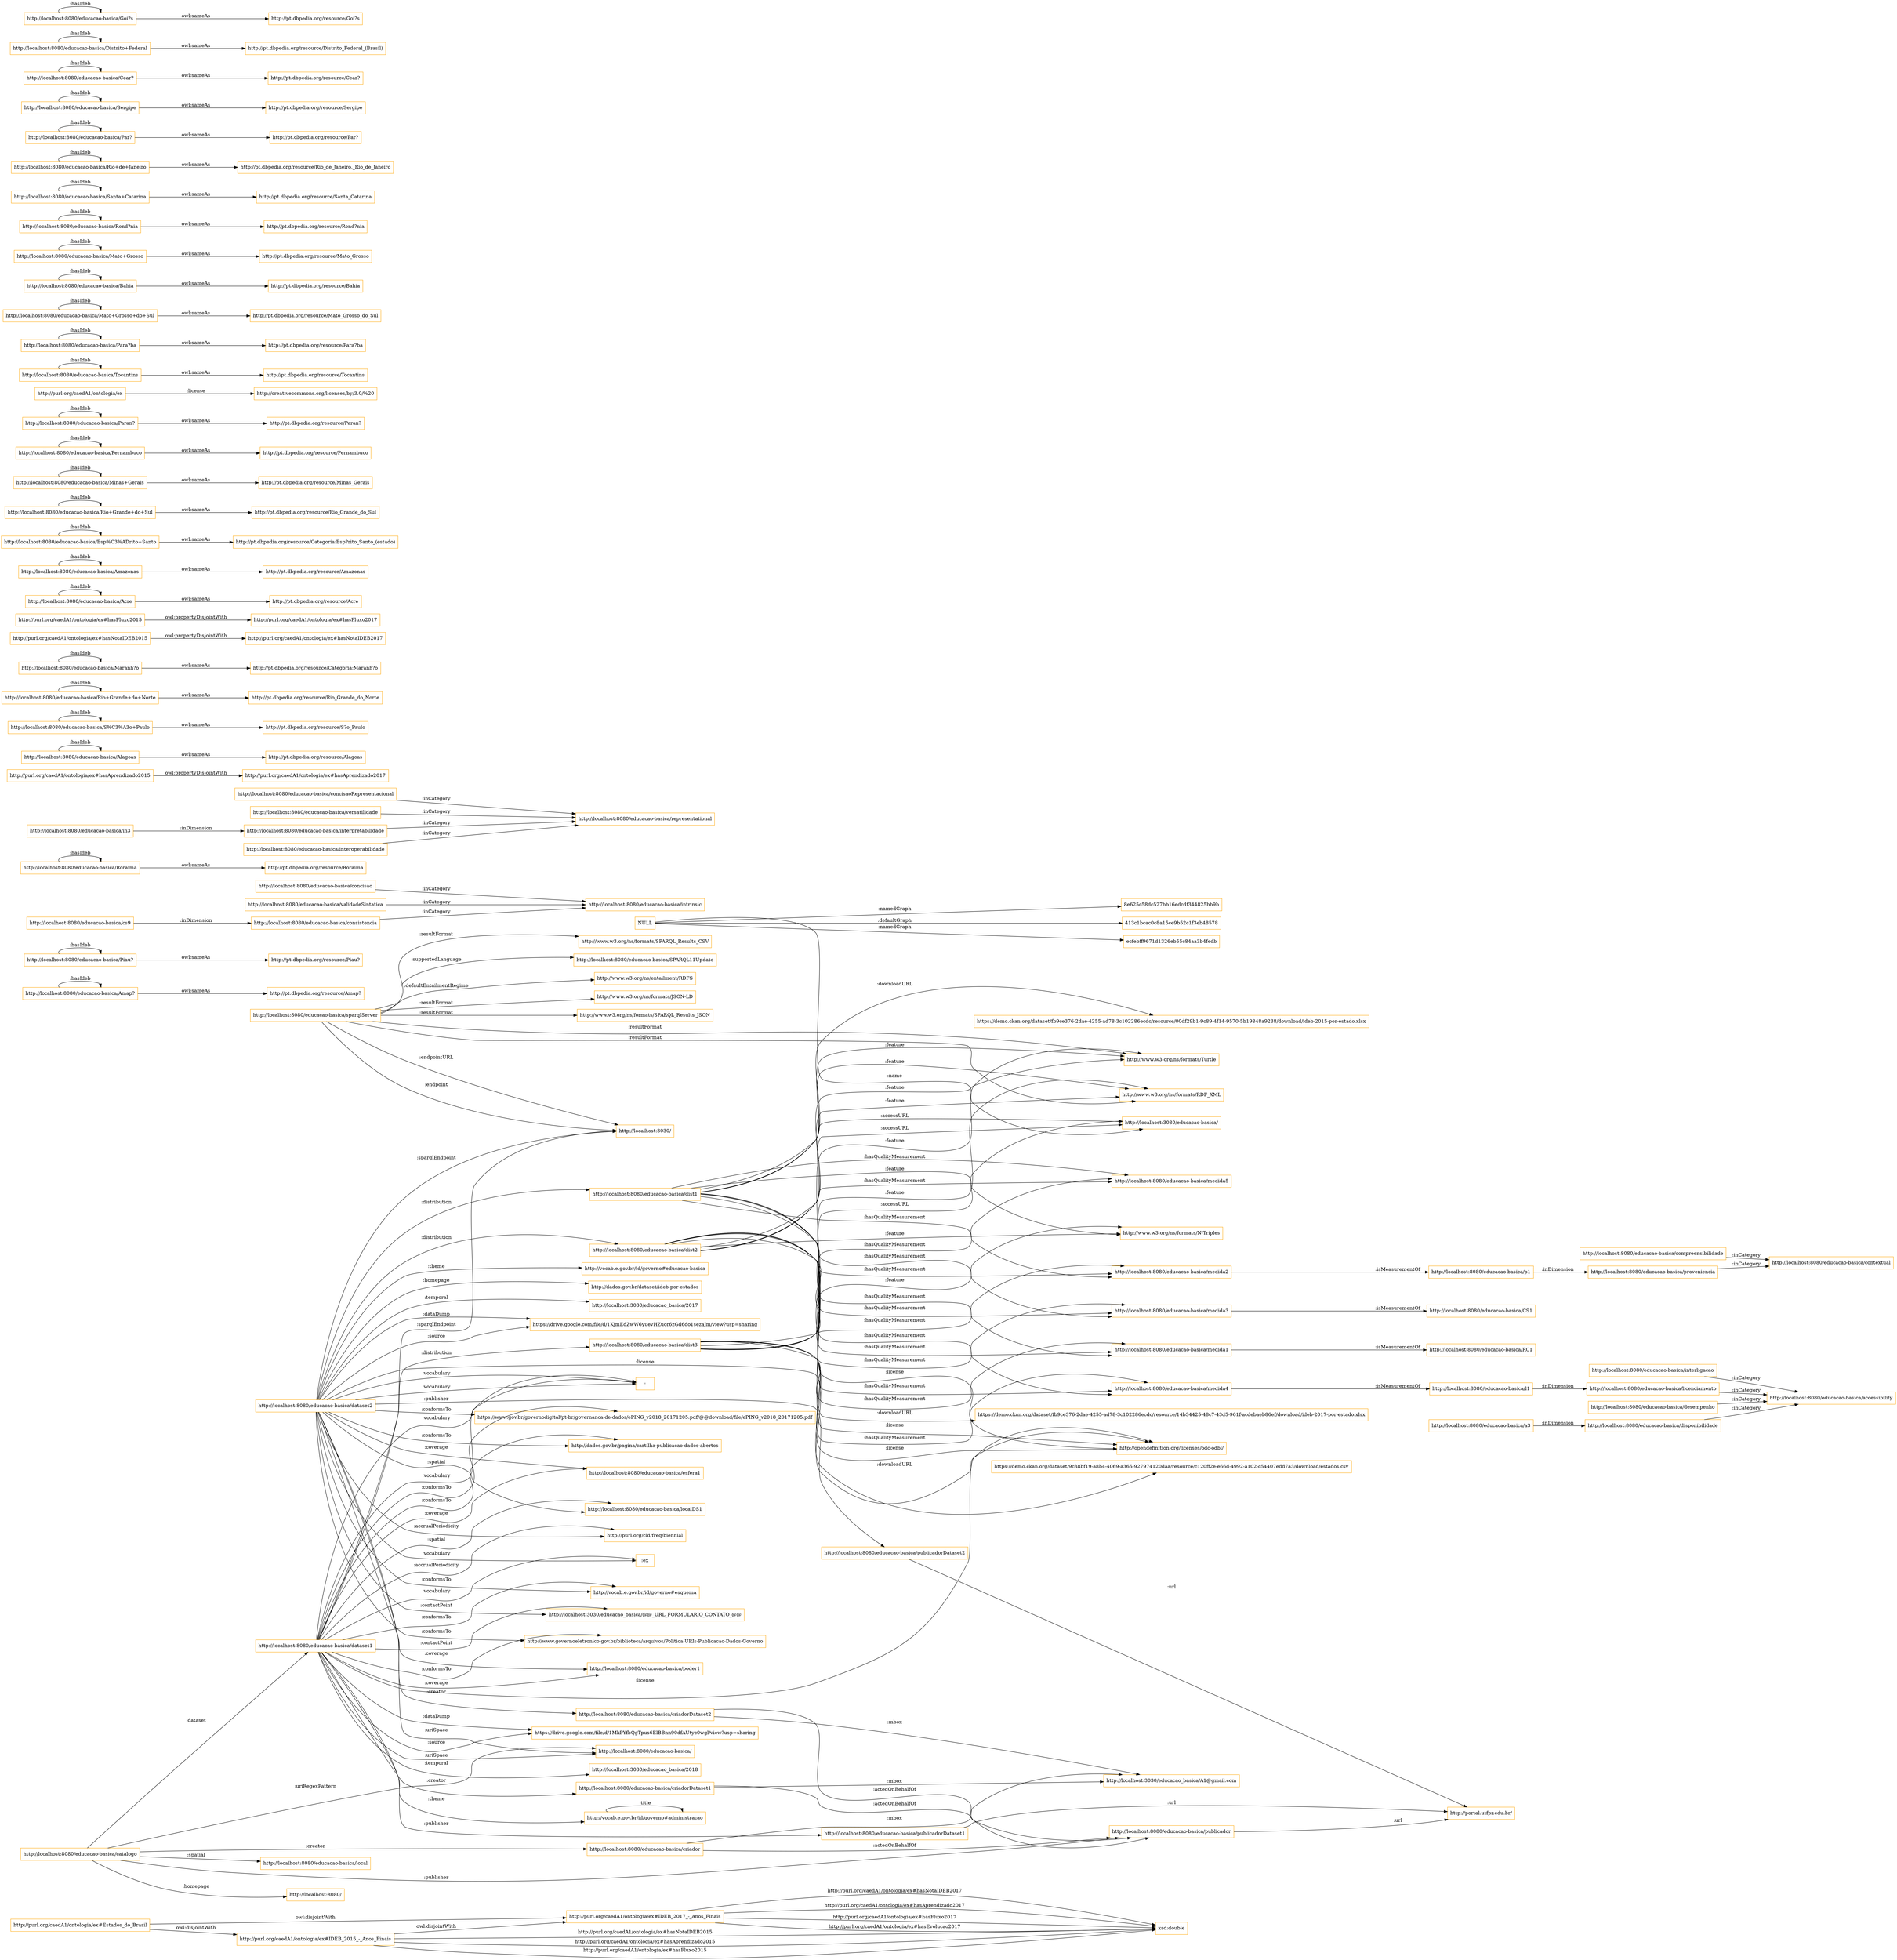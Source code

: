digraph ar2dtool_diagram { 
rankdir=LR;
size="1501"
node [shape = rectangle, color="orange"]; "http://purl.org/caedA1/ontologia/ex#Estados_do_Brasil" "http://purl.org/caedA1/ontologia/ex#IDEB_2017_-_Anos_Finais" "http://purl.org/caedA1/ontologia/ex#IDEB_2015_-_Anos_Finais" ; /*classes style*/
	"http://localhost:8080/educacao-basica/medida2" -> "http://localhost:8080/educacao-basica/p1" [ label = ":isMeasurementOf" ];
	"http://localhost:8080/educacao-basica/Amap?" -> "http://localhost:8080/educacao-basica/Amap?" [ label = ":hasIdeb" ];
	"http://localhost:8080/educacao-basica/Amap?" -> "http://pt.dbpedia.org/resource/Amap?" [ label = "owl:sameAs" ];
	"http://localhost:8080/educacao-basica/Piau?" -> "http://pt.dbpedia.org/resource/Piau?" [ label = "owl:sameAs" ];
	"http://localhost:8080/educacao-basica/Piau?" -> "http://localhost:8080/educacao-basica/Piau?" [ label = ":hasIdeb" ];
	"http://localhost:8080/educacao-basica/consistencia" -> "http://localhost:8080/educacao-basica/intrinsic" [ label = ":inCategory" ];
	"http://localhost:8080/educacao-basica/Roraima" -> "http://pt.dbpedia.org/resource/Roraima" [ label = "owl:sameAs" ];
	"http://localhost:8080/educacao-basica/Roraima" -> "http://localhost:8080/educacao-basica/Roraima" [ label = ":hasIdeb" ];
	"http://localhost:8080/educacao-basica/concisaoRepresentacional" -> "http://localhost:8080/educacao-basica/representational" [ label = ":inCategory" ];
	"http://localhost:8080/educacao-basica/criadorDataset1" -> "http://localhost:8080/educacao-basica/publicador" [ label = ":actedOnBehalfOf" ];
	"http://localhost:8080/educacao-basica/criadorDataset1" -> "http://localhost:3030/educacao_basica/A1@gmail.com" [ label = ":mbox" ];
	"http://purl.org/caedA1/ontologia/ex#hasAprendizado2015" -> "http://purl.org/caedA1/ontologia/ex#hasAprendizado2017" [ label = "owl:propertyDisjointWith" ];
	"http://localhost:8080/educacao-basica/licenciamento" -> "http://localhost:8080/educacao-basica/accessibility" [ label = ":inCategory" ];
	"http://purl.org/caedA1/ontologia/ex#Estados_do_Brasil" -> "http://purl.org/caedA1/ontologia/ex#IDEB_2017_-_Anos_Finais" [ label = "owl:disjointWith" ];
	"http://purl.org/caedA1/ontologia/ex#Estados_do_Brasil" -> "http://purl.org/caedA1/ontologia/ex#IDEB_2015_-_Anos_Finais" [ label = "owl:disjointWith" ];
	"http://localhost:8080/educacao-basica/Alagoas" -> "http://localhost:8080/educacao-basica/Alagoas" [ label = ":hasIdeb" ];
	"http://localhost:8080/educacao-basica/Alagoas" -> "http://pt.dbpedia.org/resource/Alagoas" [ label = "owl:sameAs" ];
	"http://localhost:8080/educacao-basica/S%C3%A3o+Paulo" -> "http://localhost:8080/educacao-basica/S%C3%A3o+Paulo" [ label = ":hasIdeb" ];
	"http://localhost:8080/educacao-basica/S%C3%A3o+Paulo" -> "http://pt.dbpedia.org/resource/S?o_Paulo" [ label = "owl:sameAs" ];
	"http://localhost:8080/educacao-basica/versatilidade" -> "http://localhost:8080/educacao-basica/representational" [ label = ":inCategory" ];
	"http://localhost:8080/educacao-basica/publicador" -> "http://portal.utfpr.edu.br/" [ label = ":url" ];
	"http://localhost:8080/educacao-basica/publicadorDataset1" -> "http://portal.utfpr.edu.br/" [ label = ":url" ];
	"http://purl.org/caedA1/ontologia/ex#IDEB_2015_-_Anos_Finais" -> "http://purl.org/caedA1/ontologia/ex#IDEB_2017_-_Anos_Finais" [ label = "owl:disjointWith" ];
	"http://localhost:8080/educacao-basica/proveniencia" -> "http://localhost:8080/educacao-basica/contextual" [ label = ":inCategory" ];
	"http://localhost:8080/educacao-basica/medida1" -> "http://localhost:8080/educacao-basica/RC1" [ label = ":isMeasurementOf" ];
	"http://localhost:8080/educacao-basica/Rio+Grande+do+Norte" -> "http://pt.dbpedia.org/resource/Rio_Grande_do_Norte" [ label = "owl:sameAs" ];
	"http://localhost:8080/educacao-basica/Rio+Grande+do+Norte" -> "http://localhost:8080/educacao-basica/Rio+Grande+do+Norte" [ label = ":hasIdeb" ];
	"http://localhost:8080/educacao-basica/Maranh?o" -> "http://pt.dbpedia.org/resource/Categoria:Maranh?o" [ label = "owl:sameAs" ];
	"http://localhost:8080/educacao-basica/Maranh?o" -> "http://localhost:8080/educacao-basica/Maranh?o" [ label = ":hasIdeb" ];
	"http://purl.org/caedA1/ontologia/ex#hasNotaIDEB2015" -> "http://purl.org/caedA1/ontologia/ex#hasNotaIDEB2017" [ label = "owl:propertyDisjointWith" ];
	"http://purl.org/caedA1/ontologia/ex#hasFluxo2015" -> "http://purl.org/caedA1/ontologia/ex#hasFluxo2017" [ label = "owl:propertyDisjointWith" ];
	"http://localhost:8080/educacao-basica/l1" -> "http://localhost:8080/educacao-basica/licenciamento" [ label = ":inDimension" ];
	"http://localhost:8080/educacao-basica/Acre" -> "http://localhost:8080/educacao-basica/Acre" [ label = ":hasIdeb" ];
	"http://localhost:8080/educacao-basica/Acre" -> "http://pt.dbpedia.org/resource/Acre" [ label = "owl:sameAs" ];
	"http://localhost:8080/educacao-basica/Amazonas" -> "http://pt.dbpedia.org/resource/Amazonas" [ label = "owl:sameAs" ];
	"http://localhost:8080/educacao-basica/Amazonas" -> "http://localhost:8080/educacao-basica/Amazonas" [ label = ":hasIdeb" ];
	"http://localhost:8080/educacao-basica/Esp%C3%ADrito+Santo" -> "http://localhost:8080/educacao-basica/Esp%C3%ADrito+Santo" [ label = ":hasIdeb" ];
	"http://localhost:8080/educacao-basica/Esp%C3%ADrito+Santo" -> "http://pt.dbpedia.org/resource/Categoria:Esp?rito_Santo_(estado)" [ label = "owl:sameAs" ];
	"http://localhost:8080/educacao-basica/Rio+Grande+do+Sul" -> "http://localhost:8080/educacao-basica/Rio+Grande+do+Sul" [ label = ":hasIdeb" ];
	"http://localhost:8080/educacao-basica/Rio+Grande+do+Sul" -> "http://pt.dbpedia.org/resource/Rio_Grande_do_Sul" [ label = "owl:sameAs" ];
	"http://localhost:8080/educacao-basica/Minas+Gerais" -> "http://pt.dbpedia.org/resource/Minas_Gerais" [ label = "owl:sameAs" ];
	"http://localhost:8080/educacao-basica/Minas+Gerais" -> "http://localhost:8080/educacao-basica/Minas+Gerais" [ label = ":hasIdeb" ];
	"http://localhost:8080/educacao-basica/Pernambuco" -> "http://localhost:8080/educacao-basica/Pernambuco" [ label = ":hasIdeb" ];
	"http://localhost:8080/educacao-basica/Pernambuco" -> "http://pt.dbpedia.org/resource/Pernambuco" [ label = "owl:sameAs" ];
	"http://localhost:8080/educacao-basica/Paran?" -> "http://pt.dbpedia.org/resource/Paran?" [ label = "owl:sameAs" ];
	"http://localhost:8080/educacao-basica/Paran?" -> "http://localhost:8080/educacao-basica/Paran?" [ label = ":hasIdeb" ];
	"http://localhost:8080/educacao-basica/interpretabilidade" -> "http://localhost:8080/educacao-basica/representational" [ label = ":inCategory" ];
	"http://purl.org/caedA1/ontologia/ex" -> "http://creativecommons.org/licenses/by/3.0/%20" [ label = ":license" ];
	"http://localhost:8080/educacao-basica/concisao" -> "http://localhost:8080/educacao-basica/intrinsic" [ label = ":inCategory" ];
	"http://localhost:8080/educacao-basica/p1" -> "http://localhost:8080/educacao-basica/proveniencia" [ label = ":inDimension" ];
	"http://localhost:8080/educacao-basica/Tocantins" -> "http://pt.dbpedia.org/resource/Tocantins" [ label = "owl:sameAs" ];
	"http://localhost:8080/educacao-basica/Tocantins" -> "http://localhost:8080/educacao-basica/Tocantins" [ label = ":hasIdeb" ];
	"http://localhost:8080/educacao-basica/interoperabilidade" -> "http://localhost:8080/educacao-basica/representational" [ label = ":inCategory" ];
	"http://localhost:8080/educacao-basica/validadeSintatica" -> "http://localhost:8080/educacao-basica/intrinsic" [ label = ":inCategory" ];
	"http://localhost:8080/educacao-basica/Para?ba" -> "http://pt.dbpedia.org/resource/Para?ba" [ label = "owl:sameAs" ];
	"http://localhost:8080/educacao-basica/Para?ba" -> "http://localhost:8080/educacao-basica/Para?ba" [ label = ":hasIdeb" ];
	"http://localhost:8080/educacao-basica/Mato+Grosso+do+Sul" -> "http://localhost:8080/educacao-basica/Mato+Grosso+do+Sul" [ label = ":hasIdeb" ];
	"http://localhost:8080/educacao-basica/Mato+Grosso+do+Sul" -> "http://pt.dbpedia.org/resource/Mato_Grosso_do_Sul" [ label = "owl:sameAs" ];
	"NULL" -> "http://localhost:3030/educacao-basica/" [ label = ":name" ];
	"NULL" -> "ecfebff9671d1326eb55c84aa3b4fedb" [ label = ":namedGraph" ];
	"NULL" -> "8e625c58dc527bb16edcdf344825bb9b" [ label = ":namedGraph" ];
	"NULL" -> "413c1bcac0c8a15ce9b52c1f3eb48578" [ label = ":defaultGraph" ];
	"http://localhost:8080/educacao-basica/Bahia" -> "http://pt.dbpedia.org/resource/Bahia" [ label = "owl:sameAs" ];
	"http://localhost:8080/educacao-basica/Bahia" -> "http://localhost:8080/educacao-basica/Bahia" [ label = ":hasIdeb" ];
	"http://localhost:8080/educacao-basica/disponibilidade" -> "http://localhost:8080/educacao-basica/accessibility" [ label = ":inCategory" ];
	"http://localhost:8080/educacao-basica/Mato+Grosso" -> "http://pt.dbpedia.org/resource/Mato_Grosso" [ label = "owl:sameAs" ];
	"http://localhost:8080/educacao-basica/Mato+Grosso" -> "http://localhost:8080/educacao-basica/Mato+Grosso" [ label = ":hasIdeb" ];
	"http://localhost:8080/educacao-basica/dist3" -> "https://demo.ckan.org/dataset/9c38bf19-a8b4-4069-a365-927974120daa/resource/c120ff2e-e66d-4992-a102-c54407edd7a3/download/estados.csv" [ label = ":downloadURL" ];
	"http://localhost:8080/educacao-basica/dist3" -> "http://localhost:8080/educacao-basica/medida5" [ label = ":hasQualityMeasurement" ];
	"http://localhost:8080/educacao-basica/dist3" -> "http://www.w3.org/ns/formats/RDF_XML" [ label = ":feature" ];
	"http://localhost:8080/educacao-basica/dist3" -> "http://localhost:8080/educacao-basica/medida3" [ label = ":hasQualityMeasurement" ];
	"http://localhost:8080/educacao-basica/dist3" -> "http://opendefinition.org/licenses/odc-odbl/" [ label = ":license" ];
	"http://localhost:8080/educacao-basica/dist3" -> "http://localhost:8080/educacao-basica/medida4" [ label = ":hasQualityMeasurement" ];
	"http://localhost:8080/educacao-basica/dist3" -> "http://localhost:8080/educacao-basica/medida1" [ label = ":hasQualityMeasurement" ];
	"http://localhost:8080/educacao-basica/dist3" -> "http://localhost:3030/educacao-basica/" [ label = ":accessURL" ];
	"http://localhost:8080/educacao-basica/dist3" -> "http://localhost:8080/educacao-basica/medida2" [ label = ":hasQualityMeasurement" ];
	"http://localhost:8080/educacao-basica/dist3" -> "http://www.w3.org/ns/formats/Turtle" [ label = ":feature" ];
	"http://localhost:8080/educacao-basica/dist3" -> "http://www.w3.org/ns/formats/N-Triples" [ label = ":feature" ];
	"http://localhost:8080/educacao-basica/criador" -> "http://localhost:8080/educacao-basica/publicador" [ label = ":actedOnBehalfOf" ];
	"http://localhost:8080/educacao-basica/criador" -> "http://localhost:3030/educacao_basica/A1@gmail.com" [ label = ":mbox" ];
	"http://localhost:8080/educacao-basica/medida4" -> "http://localhost:8080/educacao-basica/l1" [ label = ":isMeasurementOf" ];
	"http://localhost:8080/educacao-basica/cs9" -> "http://localhost:8080/educacao-basica/consistencia" [ label = ":inDimension" ];
	"http://localhost:8080/educacao-basica/dataset2" -> "http://localhost:3030/" [ label = ":sparqlEndpoint" ];
	"http://localhost:8080/educacao-basica/dataset2" -> "http://vocab.e.gov.br/id/governo#esquema" [ label = ":conformsTo" ];
	"http://localhost:8080/educacao-basica/dataset2" -> "http://localhost:3030/educacao_basica/@@_URL_FORMULARIO_CONTATO_@@" [ label = ":contactPoint" ];
	"http://localhost:8080/educacao-basica/dataset2" -> "http://www.governoeletronico.gov.br/biblioteca/arquivos/Politica-URIs-Publicacao-Dados-Governo" [ label = ":conformsTo" ];
	"http://localhost:8080/educacao-basica/dataset2" -> "http://localhost:8080/educacao-basica/poder1" [ label = ":coverage" ];
	"http://localhost:8080/educacao-basica/dataset2" -> "http://localhost:8080/educacao-basica/localDS1" [ label = ":spatial" ];
	"http://localhost:8080/educacao-basica/dataset2" -> "https://www.gov.br/governodigital/pt-br/governanca-de-dados/ePING_v2018_20171205.pdf/@@download/file/ePING_v2018_20171205.pdf" [ label = ":conformsTo" ];
	"http://localhost:8080/educacao-basica/dataset2" -> "http://localhost:3030/educacao_basica/2017" [ label = ":temporal" ];
	"http://localhost:8080/educacao-basica/dataset2" -> "https://drive.google.com/file/d/1KjmEdZwW6yuevHZuor6zGd6do1sezaJm/view?usp=sharing" [ label = ":dataDump" ];
	"http://localhost:8080/educacao-basica/dataset2" -> "http://localhost:8080/educacao-basica/esfera1" [ label = ":coverage" ];
	"http://localhost:8080/educacao-basica/dataset2" -> "http://localhost:8080/educacao-basica/criadorDataset2" [ label = ":creator" ];
	"http://localhost:8080/educacao-basica/dataset2" -> "http://dados.gov.br/pagina/cartilha-publicacao-dados-abertos" [ label = ":conformsTo" ];
	"http://localhost:8080/educacao-basica/dataset2" -> ":" [ label = ":vocabulary" ];
	"http://localhost:8080/educacao-basica/dataset2" -> "http://localhost:8080/educacao-basica/dist1" [ label = ":distribution" ];
	"http://localhost:8080/educacao-basica/dataset2" -> "http://localhost:8080/educacao-basica/publicadorDataset2" [ label = ":publisher" ];
	"http://localhost:8080/educacao-basica/dataset2" -> "https://drive.google.com/file/d/1KjmEdZwW6yuevHZuor6zGd6do1sezaJm/view?usp=sharing" [ label = ":source" ];
	"http://localhost:8080/educacao-basica/dataset2" -> ":" [ label = ":vocabulary" ];
	"http://localhost:8080/educacao-basica/dataset2" -> "http://purl.org/cld/freq/biennial" [ label = ":accrualPeriodicity" ];
	"http://localhost:8080/educacao-basica/dataset2" -> "http://vocab.e.gov.br/id/governo#educacao-basica" [ label = ":theme" ];
	"http://localhost:8080/educacao-basica/dataset2" -> "http://localhost:8080/educacao-basica/" [ label = ":uriSpace" ];
	"http://localhost:8080/educacao-basica/dataset2" -> ":ex" [ label = ":vocabulary" ];
	"http://localhost:8080/educacao-basica/dataset2" -> "http://opendefinition.org/licenses/odc-odbl/" [ label = ":license" ];
	"http://localhost:8080/educacao-basica/dataset2" -> "http://dados.gov.br/dataset/ideb-por-estados" [ label = ":homepage" ];
	"http://localhost:8080/educacao-basica/dataset2" -> "http://localhost:8080/educacao-basica/dist2" [ label = ":distribution" ];
	"http://localhost:8080/educacao-basica/Rond?nia" -> "http://pt.dbpedia.org/resource/Rond?nia" [ label = "owl:sameAs" ];
	"http://localhost:8080/educacao-basica/Rond?nia" -> "http://localhost:8080/educacao-basica/Rond?nia" [ label = ":hasIdeb" ];
	"http://localhost:8080/educacao-basica/in3" -> "http://localhost:8080/educacao-basica/interpretabilidade" [ label = ":inDimension" ];
	"http://localhost:8080/educacao-basica/interligacao" -> "http://localhost:8080/educacao-basica/accessibility" [ label = ":inCategory" ];
	"http://localhost:8080/educacao-basica/catalogo" -> "http://localhost:8080/educacao-basica/" [ label = ":uriRegexPattern" ];
	"http://localhost:8080/educacao-basica/catalogo" -> "http://localhost:8080/educacao-basica/local" [ label = ":spatial" ];
	"http://localhost:8080/educacao-basica/catalogo" -> "http://localhost:8080/educacao-basica/publicador" [ label = ":publisher" ];
	"http://localhost:8080/educacao-basica/catalogo" -> "http://localhost:8080/educacao-basica/dataset1" [ label = ":dataset" ];
	"http://localhost:8080/educacao-basica/catalogo" -> "http://localhost:8080/educacao-basica/criador" [ label = ":creator" ];
	"http://localhost:8080/educacao-basica/catalogo" -> "http://localhost:8080/" [ label = ":homepage" ];
	"http://localhost:8080/educacao-basica/sparqlServer" -> "http://www.w3.org/ns/formats/SPARQL_Results_CSV" [ label = ":resultFormat" ];
	"http://localhost:8080/educacao-basica/sparqlServer" -> "http://localhost:8080/educacao-basica/SPARQL11Update" [ label = ":supportedLanguage" ];
	"http://localhost:8080/educacao-basica/sparqlServer" -> "http://www.w3.org/ns/entailment/RDFS" [ label = ":defaultEntailmentRegime" ];
	"http://localhost:8080/educacao-basica/sparqlServer" -> "http://localhost:3030/" [ label = ":endpointURL" ];
	"http://localhost:8080/educacao-basica/sparqlServer" -> "http://www.w3.org/ns/formats/JSON-LD" [ label = ":resultFormat" ];
	"http://localhost:8080/educacao-basica/sparqlServer" -> "http://www.w3.org/ns/formats/RDF_XML" [ label = ":resultFormat" ];
	"http://localhost:8080/educacao-basica/sparqlServer" -> "http://localhost:3030/" [ label = ":endpoint" ];
	"http://localhost:8080/educacao-basica/sparqlServer" -> "http://www.w3.org/ns/formats/SPARQL_Results_JSON" [ label = ":resultFormat" ];
	"http://localhost:8080/educacao-basica/sparqlServer" -> "http://www.w3.org/ns/formats/Turtle" [ label = ":resultFormat" ];
	"http://localhost:8080/educacao-basica/dist2" -> "http://localhost:8080/educacao-basica/medida3" [ label = ":hasQualityMeasurement" ];
	"http://localhost:8080/educacao-basica/dist2" -> "http://www.w3.org/ns/formats/N-Triples" [ label = ":feature" ];
	"http://localhost:8080/educacao-basica/dist2" -> "http://opendefinition.org/licenses/odc-odbl/" [ label = ":license" ];
	"http://localhost:8080/educacao-basica/dist2" -> "http://localhost:8080/educacao-basica/medida4" [ label = ":hasQualityMeasurement" ];
	"http://localhost:8080/educacao-basica/dist2" -> "http://localhost:8080/educacao-basica/medida1" [ label = ":hasQualityMeasurement" ];
	"http://localhost:8080/educacao-basica/dist2" -> "http://localhost:8080/educacao-basica/medida5" [ label = ":hasQualityMeasurement" ];
	"http://localhost:8080/educacao-basica/dist2" -> "http://localhost:8080/educacao-basica/medida2" [ label = ":hasQualityMeasurement" ];
	"http://localhost:8080/educacao-basica/dist2" -> "http://localhost:3030/educacao-basica/" [ label = ":accessURL" ];
	"http://localhost:8080/educacao-basica/dist2" -> "http://www.w3.org/ns/formats/Turtle" [ label = ":feature" ];
	"http://localhost:8080/educacao-basica/dist2" -> "https://demo.ckan.org/dataset/fb9ce376-2dae-4255-ad78-3c102286ecdc/resource/14b34425-48c7-43d5-961f-acdebaeb86ef/download/ideb-2017-por-estado.xlsx" [ label = ":downloadURL" ];
	"http://localhost:8080/educacao-basica/dist2" -> "http://www.w3.org/ns/formats/RDF_XML" [ label = ":feature" ];
	"http://localhost:8080/educacao-basica/medida3" -> "http://localhost:8080/educacao-basica/CS1" [ label = ":isMeasurementOf" ];
	"http://localhost:8080/educacao-basica/desempenho" -> "http://localhost:8080/educacao-basica/accessibility" [ label = ":inCategory" ];
	"http://localhost:8080/educacao-basica/Santa+Catarina" -> "http://pt.dbpedia.org/resource/Santa_Catarina" [ label = "owl:sameAs" ];
	"http://localhost:8080/educacao-basica/Santa+Catarina" -> "http://localhost:8080/educacao-basica/Santa+Catarina" [ label = ":hasIdeb" ];
	"http://localhost:8080/educacao-basica/compreensibilidade" -> "http://localhost:8080/educacao-basica/contextual" [ label = ":inCategory" ];
	"http://localhost:8080/educacao-basica/dataset1" -> "http://dados.gov.br/pagina/cartilha-publicacao-dados-abertos" [ label = ":conformsTo" ];
	"http://localhost:8080/educacao-basica/dataset1" -> "http://opendefinition.org/licenses/odc-odbl/" [ label = ":license" ];
	"http://localhost:8080/educacao-basica/dataset1" -> "https://drive.google.com/file/d/1MkPYfbQgTpus6ElBBnn90dfAUtyc0wgl/view?usp=sharing" [ label = ":source" ];
	"http://localhost:8080/educacao-basica/dataset1" -> "http://localhost:8080/educacao-basica/publicadorDataset1" [ label = ":publisher" ];
	"http://localhost:8080/educacao-basica/dataset1" -> "http://localhost:3030/educacao_basica/2018" [ label = ":temporal" ];
	"http://localhost:8080/educacao-basica/dataset1" -> "https://drive.google.com/file/d/1MkPYfbQgTpus6ElBBnn90dfAUtyc0wgl/view?usp=sharing" [ label = ":dataDump" ];
	"http://localhost:8080/educacao-basica/dataset1" -> "http://vocab.e.gov.br/id/governo#esquema" [ label = ":conformsTo" ];
	"http://localhost:8080/educacao-basica/dataset1" -> "http://purl.org/cld/freq/biennial" [ label = ":accrualPeriodicity" ];
	"http://localhost:8080/educacao-basica/dataset1" -> "https://www.gov.br/governodigital/pt-br/governanca-de-dados/ePING_v2018_20171205.pdf/@@download/file/ePING_v2018_20171205.pdf" [ label = ":conformsTo" ];
	"http://localhost:8080/educacao-basica/dataset1" -> "http://localhost:8080/educacao-basica/localDS1" [ label = ":spatial" ];
	"http://localhost:8080/educacao-basica/dataset1" -> "http://www.governoeletronico.gov.br/biblioteca/arquivos/Politica-URIs-Publicacao-Dados-Governo" [ label = ":conformsTo" ];
	"http://localhost:8080/educacao-basica/dataset1" -> ":ex" [ label = ":vocabulary" ];
	"http://localhost:8080/educacao-basica/dataset1" -> "http://vocab.e.gov.br/id/governo#administracao" [ label = ":theme" ];
	"http://localhost:8080/educacao-basica/dataset1" -> ":" [ label = ":vocabulary" ];
	"http://localhost:8080/educacao-basica/dataset1" -> "http://localhost:8080/educacao-basica/dist3" [ label = ":distribution" ];
	"http://localhost:8080/educacao-basica/dataset1" -> "http://localhost:3030/" [ label = ":sparqlEndpoint" ];
	"http://localhost:8080/educacao-basica/dataset1" -> "http://localhost:3030/educacao_basica/@@_URL_FORMULARIO_CONTATO_@@" [ label = ":contactPoint" ];
	"http://localhost:8080/educacao-basica/dataset1" -> "http://localhost:8080/educacao-basica/poder1" [ label = ":coverage" ];
	"http://localhost:8080/educacao-basica/dataset1" -> "http://localhost:8080/educacao-basica/esfera1" [ label = ":coverage" ];
	"http://localhost:8080/educacao-basica/dataset1" -> ":" [ label = ":vocabulary" ];
	"http://localhost:8080/educacao-basica/dataset1" -> "http://localhost:8080/educacao-basica/criadorDataset1" [ label = ":creator" ];
	"http://localhost:8080/educacao-basica/dataset1" -> "http://localhost:8080/educacao-basica/" [ label = ":uriSpace" ];
	"http://localhost:8080/educacao-basica/Rio+de+Janeiro" -> "http://localhost:8080/educacao-basica/Rio+de+Janeiro" [ label = ":hasIdeb" ];
	"http://localhost:8080/educacao-basica/Rio+de+Janeiro" -> "http://pt.dbpedia.org/resource/Rio_de_Janeiro,_Rio_de_Janeiro" [ label = "owl:sameAs" ];
	"http://localhost:8080/educacao-basica/Par?" -> "http://localhost:8080/educacao-basica/Par?" [ label = ":hasIdeb" ];
	"http://localhost:8080/educacao-basica/Par?" -> "http://pt.dbpedia.org/resource/Par?" [ label = "owl:sameAs" ];
	"http://localhost:8080/educacao-basica/Sergipe" -> "http://pt.dbpedia.org/resource/Sergipe" [ label = "owl:sameAs" ];
	"http://localhost:8080/educacao-basica/Sergipe" -> "http://localhost:8080/educacao-basica/Sergipe" [ label = ":hasIdeb" ];
	"http://localhost:8080/educacao-basica/a3" -> "http://localhost:8080/educacao-basica/disponibilidade" [ label = ":inDimension" ];
	"http://localhost:8080/educacao-basica/Cear?" -> "http://localhost:8080/educacao-basica/Cear?" [ label = ":hasIdeb" ];
	"http://localhost:8080/educacao-basica/Cear?" -> "http://pt.dbpedia.org/resource/Cear?" [ label = "owl:sameAs" ];
	"http://localhost:8080/educacao-basica/Distrito+Federal" -> "http://localhost:8080/educacao-basica/Distrito+Federal" [ label = ":hasIdeb" ];
	"http://localhost:8080/educacao-basica/Distrito+Federal" -> "http://pt.dbpedia.org/resource/Distrito_Federal_(Brasil)" [ label = "owl:sameAs" ];
	"http://localhost:8080/educacao-basica/criadorDataset2" -> "http://localhost:8080/educacao-basica/publicador" [ label = ":actedOnBehalfOf" ];
	"http://localhost:8080/educacao-basica/criadorDataset2" -> "http://localhost:3030/educacao_basica/A1@gmail.com" [ label = ":mbox" ];
	"http://vocab.e.gov.br/id/governo#administracao" -> "http://vocab.e.gov.br/id/governo#administracao" [ label = ":title" ];
	"http://localhost:8080/educacao-basica/Goi?s" -> "http://pt.dbpedia.org/resource/Goi?s" [ label = "owl:sameAs" ];
	"http://localhost:8080/educacao-basica/Goi?s" -> "http://localhost:8080/educacao-basica/Goi?s" [ label = ":hasIdeb" ];
	"http://localhost:8080/educacao-basica/publicadorDataset2" -> "http://portal.utfpr.edu.br/" [ label = ":url" ];
	"http://localhost:8080/educacao-basica/dist1" -> "http://localhost:8080/educacao-basica/medida3" [ label = ":hasQualityMeasurement" ];
	"http://localhost:8080/educacao-basica/dist1" -> "http://opendefinition.org/licenses/odc-odbl/" [ label = ":license" ];
	"http://localhost:8080/educacao-basica/dist1" -> "http://www.w3.org/ns/formats/RDF_XML" [ label = ":feature" ];
	"http://localhost:8080/educacao-basica/dist1" -> "http://localhost:8080/educacao-basica/medida1" [ label = ":hasQualityMeasurement" ];
	"http://localhost:8080/educacao-basica/dist1" -> "http://localhost:8080/educacao-basica/medida4" [ label = ":hasQualityMeasurement" ];
	"http://localhost:8080/educacao-basica/dist1" -> "https://demo.ckan.org/dataset/fb9ce376-2dae-4255-ad78-3c102286ecdc/resource/00df29b1-9c89-4f14-9570-5b19848a9238/download/ideb-2015-por-estado.xlsx" [ label = ":downloadURL" ];
	"http://localhost:8080/educacao-basica/dist1" -> "http://localhost:8080/educacao-basica/medida2" [ label = ":hasQualityMeasurement" ];
	"http://localhost:8080/educacao-basica/dist1" -> "http://localhost:3030/educacao-basica/" [ label = ":accessURL" ];
	"http://localhost:8080/educacao-basica/dist1" -> "http://www.w3.org/ns/formats/N-Triples" [ label = ":feature" ];
	"http://localhost:8080/educacao-basica/dist1" -> "http://localhost:8080/educacao-basica/medida5" [ label = ":hasQualityMeasurement" ];
	"http://localhost:8080/educacao-basica/dist1" -> "http://www.w3.org/ns/formats/Turtle" [ label = ":feature" ];
	"http://purl.org/caedA1/ontologia/ex#IDEB_2017_-_Anos_Finais" -> "xsd:double" [ label = "http://purl.org/caedA1/ontologia/ex#hasNotaIDEB2017" ];
	"http://purl.org/caedA1/ontologia/ex#IDEB_2015_-_Anos_Finais" -> "xsd:double" [ label = "http://purl.org/caedA1/ontologia/ex#hasNotaIDEB2015" ];
	"http://purl.org/caedA1/ontologia/ex#IDEB_2017_-_Anos_Finais" -> "xsd:double" [ label = "http://purl.org/caedA1/ontologia/ex#hasAprendizado2017" ];
	"http://purl.org/caedA1/ontologia/ex#IDEB_2015_-_Anos_Finais" -> "xsd:double" [ label = "http://purl.org/caedA1/ontologia/ex#hasAprendizado2015" ];
	"http://purl.org/caedA1/ontologia/ex#IDEB_2017_-_Anos_Finais" -> "xsd:double" [ label = "http://purl.org/caedA1/ontologia/ex#hasFluxo2017" ];
	"http://purl.org/caedA1/ontologia/ex#IDEB_2015_-_Anos_Finais" -> "xsd:double" [ label = "http://purl.org/caedA1/ontologia/ex#hasFluxo2015" ];
	"http://purl.org/caedA1/ontologia/ex#IDEB_2017_-_Anos_Finais" -> "xsd:double" [ label = "http://purl.org/caedA1/ontologia/ex#hasEvolucao2017" ];

}
